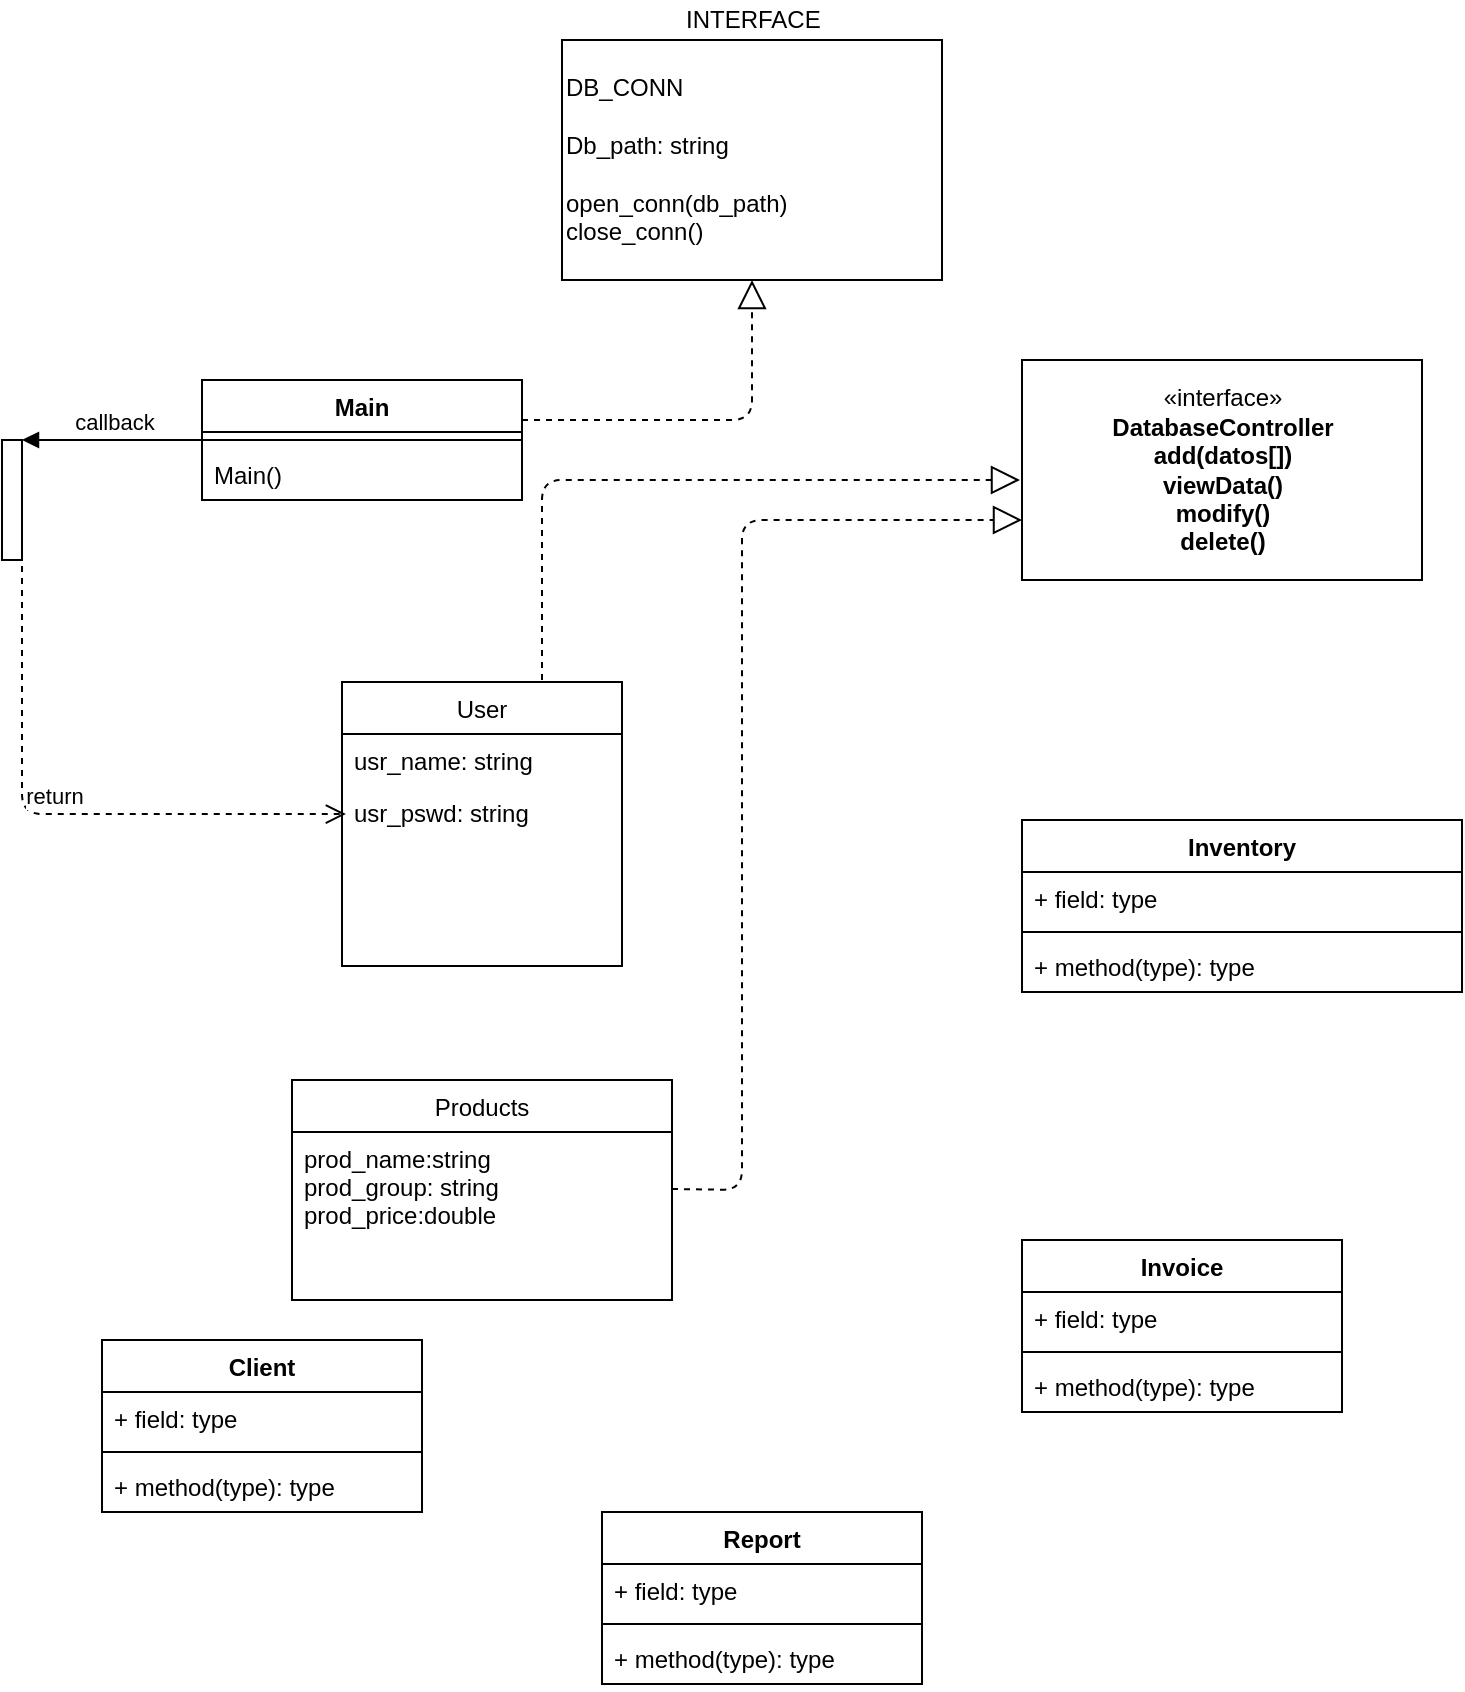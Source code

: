 <mxfile version="12.1.1" type="github" pages="1">
  <diagram id="_B-rapGJX0oJ3r_AkMpJ" name="Page-1">
    <mxGraphModel dx="1422" dy="828" grid="1" gridSize="10" guides="1" tooltips="1" connect="1" arrows="1" fold="1" page="1" pageScale="1" pageWidth="827" pageHeight="1169" math="0" shadow="0">
      <root>
        <mxCell id="0"/>
        <mxCell id="1" parent="0"/>
        <mxCell id="S_RNtyOSu3HvA07n7BU3-1" value="&lt;div style=&quot;text-align: justify&quot;&gt;&lt;span&gt;DB_CONN&lt;/span&gt;&lt;/div&gt;&lt;div style=&quot;text-align: justify&quot;&gt;&lt;br&gt;&lt;/div&gt;&lt;div style=&quot;text-align: justify&quot;&gt;&lt;span&gt;Db_path: string&lt;/span&gt;&lt;/div&gt;&lt;div style=&quot;text-align: justify&quot;&gt;&lt;br&gt;&lt;/div&gt;&lt;div style=&quot;text-align: justify&quot;&gt;open_conn(db_path)&lt;/div&gt;&lt;div style=&quot;text-align: justify&quot;&gt;close_conn()&lt;/div&gt;" style="html=1;align=left;" parent="1" vertex="1">
          <mxGeometry x="300" y="60" width="190" height="120" as="geometry"/>
        </mxCell>
        <mxCell id="S_RNtyOSu3HvA07n7BU3-2" value="User" style="swimlane;fontStyle=0;childLayout=stackLayout;horizontal=1;startSize=26;fillColor=none;horizontalStack=0;resizeParent=1;resizeParentMax=0;resizeLast=0;collapsible=1;marginBottom=0;" parent="1" vertex="1">
          <mxGeometry x="190" y="381" width="140" height="142" as="geometry"/>
        </mxCell>
        <mxCell id="S_RNtyOSu3HvA07n7BU3-3" value="usr_name: string" style="text;strokeColor=none;fillColor=none;align=left;verticalAlign=top;spacingLeft=4;spacingRight=4;overflow=hidden;rotatable=0;points=[[0,0.5],[1,0.5]];portConstraint=eastwest;" parent="S_RNtyOSu3HvA07n7BU3-2" vertex="1">
          <mxGeometry y="26" width="140" height="26" as="geometry"/>
        </mxCell>
        <mxCell id="S_RNtyOSu3HvA07n7BU3-4" value="usr_pswd: string" style="text;strokeColor=none;fillColor=none;align=left;verticalAlign=top;spacingLeft=4;spacingRight=4;overflow=hidden;rotatable=0;points=[[0,0.5],[1,0.5]];portConstraint=eastwest;" parent="S_RNtyOSu3HvA07n7BU3-2" vertex="1">
          <mxGeometry y="52" width="140" height="90" as="geometry"/>
        </mxCell>
        <mxCell id="S_RNtyOSu3HvA07n7BU3-6" value="Products" style="swimlane;fontStyle=0;childLayout=stackLayout;horizontal=1;startSize=26;fillColor=none;horizontalStack=0;resizeParent=1;resizeParentMax=0;resizeLast=0;collapsible=1;marginBottom=0;" parent="1" vertex="1">
          <mxGeometry x="165" y="580" width="190" height="110" as="geometry"/>
        </mxCell>
        <mxCell id="S_RNtyOSu3HvA07n7BU3-8" value="prod_name:string&#xa;prod_group: string&#xa;prod_price:double&#xa;" style="text;strokeColor=none;fillColor=none;align=left;verticalAlign=top;spacingLeft=4;spacingRight=4;overflow=hidden;rotatable=0;points=[[0,0.5],[1,0.5]];portConstraint=eastwest;" parent="S_RNtyOSu3HvA07n7BU3-6" vertex="1">
          <mxGeometry y="26" width="190" height="84" as="geometry"/>
        </mxCell>
        <mxCell id="S_RNtyOSu3HvA07n7BU3-10" value="INTERFACE" style="text;html=1;resizable=0;points=[];autosize=1;align=left;verticalAlign=top;spacingTop=-4;" parent="1" vertex="1">
          <mxGeometry x="360" y="40" width="80" height="20" as="geometry"/>
        </mxCell>
        <mxCell id="S_RNtyOSu3HvA07n7BU3-11" value="Inventory" style="swimlane;fontStyle=1;align=center;verticalAlign=top;childLayout=stackLayout;horizontal=1;startSize=26;horizontalStack=0;resizeParent=1;resizeParentMax=0;resizeLast=0;collapsible=1;marginBottom=0;" parent="1" vertex="1">
          <mxGeometry x="530" y="450" width="220" height="86" as="geometry"/>
        </mxCell>
        <mxCell id="S_RNtyOSu3HvA07n7BU3-12" value="+ field: type" style="text;strokeColor=none;fillColor=none;align=left;verticalAlign=top;spacingLeft=4;spacingRight=4;overflow=hidden;rotatable=0;points=[[0,0.5],[1,0.5]];portConstraint=eastwest;" parent="S_RNtyOSu3HvA07n7BU3-11" vertex="1">
          <mxGeometry y="26" width="220" height="26" as="geometry"/>
        </mxCell>
        <mxCell id="S_RNtyOSu3HvA07n7BU3-13" value="" style="line;strokeWidth=1;fillColor=none;align=left;verticalAlign=middle;spacingTop=-1;spacingLeft=3;spacingRight=3;rotatable=0;labelPosition=right;points=[];portConstraint=eastwest;" parent="S_RNtyOSu3HvA07n7BU3-11" vertex="1">
          <mxGeometry y="52" width="220" height="8" as="geometry"/>
        </mxCell>
        <mxCell id="S_RNtyOSu3HvA07n7BU3-14" value="+ method(type): type" style="text;strokeColor=none;fillColor=none;align=left;verticalAlign=top;spacingLeft=4;spacingRight=4;overflow=hidden;rotatable=0;points=[[0,0.5],[1,0.5]];portConstraint=eastwest;" parent="S_RNtyOSu3HvA07n7BU3-11" vertex="1">
          <mxGeometry y="60" width="220" height="26" as="geometry"/>
        </mxCell>
        <mxCell id="S_RNtyOSu3HvA07n7BU3-15" value="Invoice" style="swimlane;fontStyle=1;align=center;verticalAlign=top;childLayout=stackLayout;horizontal=1;startSize=26;horizontalStack=0;resizeParent=1;resizeParentMax=0;resizeLast=0;collapsible=1;marginBottom=0;" parent="1" vertex="1">
          <mxGeometry x="530" y="660" width="160" height="86" as="geometry"/>
        </mxCell>
        <mxCell id="S_RNtyOSu3HvA07n7BU3-16" value="+ field: type" style="text;strokeColor=none;fillColor=none;align=left;verticalAlign=top;spacingLeft=4;spacingRight=4;overflow=hidden;rotatable=0;points=[[0,0.5],[1,0.5]];portConstraint=eastwest;" parent="S_RNtyOSu3HvA07n7BU3-15" vertex="1">
          <mxGeometry y="26" width="160" height="26" as="geometry"/>
        </mxCell>
        <mxCell id="S_RNtyOSu3HvA07n7BU3-17" value="" style="line;strokeWidth=1;fillColor=none;align=left;verticalAlign=middle;spacingTop=-1;spacingLeft=3;spacingRight=3;rotatable=0;labelPosition=right;points=[];portConstraint=eastwest;" parent="S_RNtyOSu3HvA07n7BU3-15" vertex="1">
          <mxGeometry y="52" width="160" height="8" as="geometry"/>
        </mxCell>
        <mxCell id="S_RNtyOSu3HvA07n7BU3-18" value="+ method(type): type" style="text;strokeColor=none;fillColor=none;align=left;verticalAlign=top;spacingLeft=4;spacingRight=4;overflow=hidden;rotatable=0;points=[[0,0.5],[1,0.5]];portConstraint=eastwest;" parent="S_RNtyOSu3HvA07n7BU3-15" vertex="1">
          <mxGeometry y="60" width="160" height="26" as="geometry"/>
        </mxCell>
        <mxCell id="S_RNtyOSu3HvA07n7BU3-19" value="Client" style="swimlane;fontStyle=1;align=center;verticalAlign=top;childLayout=stackLayout;horizontal=1;startSize=26;horizontalStack=0;resizeParent=1;resizeParentMax=0;resizeLast=0;collapsible=1;marginBottom=0;" parent="1" vertex="1">
          <mxGeometry x="70" y="710" width="160" height="86" as="geometry"/>
        </mxCell>
        <mxCell id="S_RNtyOSu3HvA07n7BU3-20" value="+ field: type" style="text;strokeColor=none;fillColor=none;align=left;verticalAlign=top;spacingLeft=4;spacingRight=4;overflow=hidden;rotatable=0;points=[[0,0.5],[1,0.5]];portConstraint=eastwest;" parent="S_RNtyOSu3HvA07n7BU3-19" vertex="1">
          <mxGeometry y="26" width="160" height="26" as="geometry"/>
        </mxCell>
        <mxCell id="S_RNtyOSu3HvA07n7BU3-21" value="" style="line;strokeWidth=1;fillColor=none;align=left;verticalAlign=middle;spacingTop=-1;spacingLeft=3;spacingRight=3;rotatable=0;labelPosition=right;points=[];portConstraint=eastwest;" parent="S_RNtyOSu3HvA07n7BU3-19" vertex="1">
          <mxGeometry y="52" width="160" height="8" as="geometry"/>
        </mxCell>
        <mxCell id="S_RNtyOSu3HvA07n7BU3-22" value="+ method(type): type" style="text;strokeColor=none;fillColor=none;align=left;verticalAlign=top;spacingLeft=4;spacingRight=4;overflow=hidden;rotatable=0;points=[[0,0.5],[1,0.5]];portConstraint=eastwest;" parent="S_RNtyOSu3HvA07n7BU3-19" vertex="1">
          <mxGeometry y="60" width="160" height="26" as="geometry"/>
        </mxCell>
        <mxCell id="S_RNtyOSu3HvA07n7BU3-23" value="Report" style="swimlane;fontStyle=1;align=center;verticalAlign=top;childLayout=stackLayout;horizontal=1;startSize=26;horizontalStack=0;resizeParent=1;resizeParentMax=0;resizeLast=0;collapsible=1;marginBottom=0;" parent="1" vertex="1">
          <mxGeometry x="320" y="796" width="160" height="86" as="geometry"/>
        </mxCell>
        <mxCell id="S_RNtyOSu3HvA07n7BU3-24" value="+ field: type" style="text;strokeColor=none;fillColor=none;align=left;verticalAlign=top;spacingLeft=4;spacingRight=4;overflow=hidden;rotatable=0;points=[[0,0.5],[1,0.5]];portConstraint=eastwest;" parent="S_RNtyOSu3HvA07n7BU3-23" vertex="1">
          <mxGeometry y="26" width="160" height="26" as="geometry"/>
        </mxCell>
        <mxCell id="S_RNtyOSu3HvA07n7BU3-25" value="" style="line;strokeWidth=1;fillColor=none;align=left;verticalAlign=middle;spacingTop=-1;spacingLeft=3;spacingRight=3;rotatable=0;labelPosition=right;points=[];portConstraint=eastwest;" parent="S_RNtyOSu3HvA07n7BU3-23" vertex="1">
          <mxGeometry y="52" width="160" height="8" as="geometry"/>
        </mxCell>
        <mxCell id="S_RNtyOSu3HvA07n7BU3-26" value="+ method(type): type" style="text;strokeColor=none;fillColor=none;align=left;verticalAlign=top;spacingLeft=4;spacingRight=4;overflow=hidden;rotatable=0;points=[[0,0.5],[1,0.5]];portConstraint=eastwest;" parent="S_RNtyOSu3HvA07n7BU3-23" vertex="1">
          <mxGeometry y="60" width="160" height="26" as="geometry"/>
        </mxCell>
        <mxCell id="7whc1824BE1-QdhDYLkl-1" value="«interface»&lt;br&gt;&lt;b&gt;DatabaseController&lt;br&gt;add(datos[])&lt;br&gt;viewData()&lt;br&gt;modify()&lt;br&gt;delete()&lt;br&gt;&lt;/b&gt;" style="html=1;" vertex="1" parent="1">
          <mxGeometry x="530" y="220" width="200" height="110" as="geometry"/>
        </mxCell>
        <mxCell id="7whc1824BE1-QdhDYLkl-3" value="Main" style="swimlane;fontStyle=1;align=center;verticalAlign=top;childLayout=stackLayout;horizontal=1;startSize=26;horizontalStack=0;resizeParent=1;resizeParentMax=0;resizeLast=0;collapsible=1;marginBottom=0;" vertex="1" parent="1">
          <mxGeometry x="120" y="230" width="160" height="60" as="geometry"/>
        </mxCell>
        <mxCell id="7whc1824BE1-QdhDYLkl-5" value="" style="line;strokeWidth=1;fillColor=none;align=left;verticalAlign=middle;spacingTop=-1;spacingLeft=3;spacingRight=3;rotatable=0;labelPosition=right;points=[];portConstraint=eastwest;" vertex="1" parent="7whc1824BE1-QdhDYLkl-3">
          <mxGeometry y="26" width="160" height="8" as="geometry"/>
        </mxCell>
        <mxCell id="7whc1824BE1-QdhDYLkl-6" value="Main()" style="text;strokeColor=none;fillColor=none;align=left;verticalAlign=top;spacingLeft=4;spacingRight=4;overflow=hidden;rotatable=0;points=[[0,0.5],[1,0.5]];portConstraint=eastwest;" vertex="1" parent="7whc1824BE1-QdhDYLkl-3">
          <mxGeometry y="34" width="160" height="26" as="geometry"/>
        </mxCell>
        <mxCell id="7whc1824BE1-QdhDYLkl-7" value="" style="endArrow=block;dashed=1;endFill=0;endSize=12;html=1;" edge="1" parent="1">
          <mxGeometry width="160" relative="1" as="geometry">
            <mxPoint x="355" y="634.5" as="sourcePoint"/>
            <mxPoint x="530" y="300" as="targetPoint"/>
            <Array as="points">
              <mxPoint x="390" y="635"/>
              <mxPoint x="390" y="300"/>
            </Array>
          </mxGeometry>
        </mxCell>
        <mxCell id="7whc1824BE1-QdhDYLkl-8" value="" style="endArrow=block;dashed=1;endFill=0;endSize=12;html=1;entryX=0.5;entryY=1;entryDx=0;entryDy=0;" edge="1" parent="1" target="S_RNtyOSu3HvA07n7BU3-1">
          <mxGeometry width="160" relative="1" as="geometry">
            <mxPoint x="280" y="250" as="sourcePoint"/>
            <mxPoint x="440" y="250" as="targetPoint"/>
            <Array as="points">
              <mxPoint x="395" y="250"/>
            </Array>
          </mxGeometry>
        </mxCell>
        <mxCell id="7whc1824BE1-QdhDYLkl-10" value="" style="html=1;points=[];perimeter=orthogonalPerimeter;" vertex="1" parent="1">
          <mxGeometry x="20" y="260" width="10" height="60" as="geometry"/>
        </mxCell>
        <mxCell id="7whc1824BE1-QdhDYLkl-11" value="callback" style="html=1;verticalAlign=bottom;endArrow=block;entryX=1;entryY=0;" edge="1" target="7whc1824BE1-QdhDYLkl-10" parent="1">
          <mxGeometry relative="1" as="geometry">
            <mxPoint x="121" y="260" as="sourcePoint"/>
            <Array as="points">
              <mxPoint x="110" y="260"/>
            </Array>
          </mxGeometry>
        </mxCell>
        <mxCell id="7whc1824BE1-QdhDYLkl-12" value="return" style="html=1;verticalAlign=bottom;endArrow=open;dashed=1;endSize=8;exitX=1;exitY=0.95;entryX=0.014;entryY=0.156;entryDx=0;entryDy=0;entryPerimeter=0;" edge="1" source="7whc1824BE1-QdhDYLkl-10" parent="1" target="S_RNtyOSu3HvA07n7BU3-4">
          <mxGeometry relative="1" as="geometry">
            <mxPoint x="440" y="347" as="targetPoint"/>
            <Array as="points">
              <mxPoint x="30" y="447"/>
            </Array>
          </mxGeometry>
        </mxCell>
        <mxCell id="7whc1824BE1-QdhDYLkl-13" value="" style="endArrow=block;dashed=1;endFill=0;endSize=12;html=1;" edge="1" parent="1">
          <mxGeometry width="160" relative="1" as="geometry">
            <mxPoint x="290" y="380" as="sourcePoint"/>
            <mxPoint x="529" y="280" as="targetPoint"/>
            <Array as="points">
              <mxPoint x="290" y="280"/>
              <mxPoint x="350" y="280"/>
              <mxPoint x="440" y="280"/>
            </Array>
          </mxGeometry>
        </mxCell>
      </root>
    </mxGraphModel>
  </diagram>
</mxfile>

